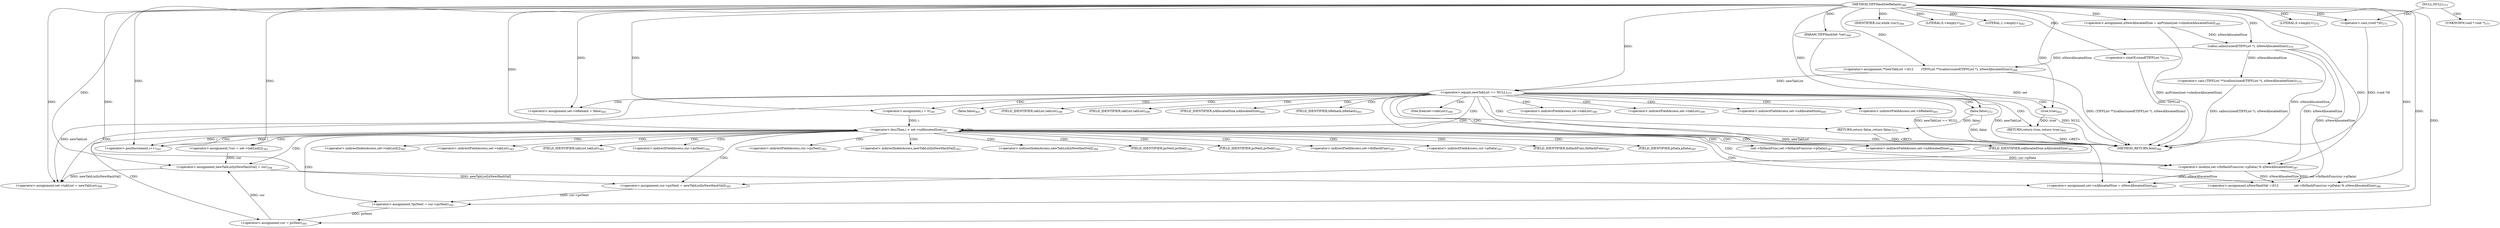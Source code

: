 digraph "TIFFHashSetRehash" {  
"5300" [label = <(METHOD,TIFFHashSetRehash)<SUB>366</SUB>> ]
"5416" [label = <(METHOD_RETURN,bool)<SUB>366</SUB>> ]
"5301" [label = <(PARAM,TIFFHashSet *set)<SUB>366</SUB>> ]
"5304" [label = <(&lt;operator&gt;.assignment,nNewAllocatedSize = anPrimes[set-&gt;nIndiceAllocatedSize])<SUB>368</SUB>> ]
"5312" [label = <(&lt;operator&gt;.assignment,**newTabList =\012        (TIFFList **)(calloc(sizeof(TIFFList *), nNewAllocatedSize)))<SUB>369</SUB>> ]
"5391" [label = <(free,free(set-&gt;tabList))<SUB>398</SUB>> ]
"5395" [label = <(&lt;operator&gt;.assignment,set-&gt;tabList = newTabList)<SUB>399</SUB>> ]
"5400" [label = <(&lt;operator&gt;.assignment,set-&gt;nAllocatedSize = nNewAllocatedSize)<SUB>400</SUB>> ]
"5405" [label = <(&lt;operator&gt;.assignment,set-&gt;bRehash = false)<SUB>401</SUB>> ]
"5412" [label = <(RETURN,return true;,return true;)<SUB>402</SUB>> ]
"5321" [label = <(&lt;operator&gt;.equals,newTabList == NULL)<SUB>371</SUB>> ]
"5339" [label = <(&lt;operator&gt;.lessThan,i &lt; set-&gt;nAllocatedSize)<SUB>381</SUB>> ]
"5344" [label = <(&lt;operator&gt;.postIncrement,i++)<SUB>381</SUB>> ]
"5413" [label = <(true,true)<SUB>402</SUB>> ]
"5314" [label = <(&lt;operator&gt;.cast,(TIFFList **)(calloc(sizeof(TIFFList *), nNewAllocatedSize)))<SUB>370</SUB>> ]
"5329" [label = <(RETURN,return false;,return false;)<SUB>372</SUB>> ]
"5336" [label = <(&lt;operator&gt;.assignment,i = 0)<SUB>381</SUB>> ]
"5348" [label = <(&lt;operator&gt;.assignment,*cur = set-&gt;tabList[i])<SUB>383</SUB>> ]
"5316" [label = <(calloc,calloc(sizeof(TIFFList *), nNewAllocatedSize))<SUB>370</SUB>> ]
"5330" [label = <(false,false)<SUB>372</SUB>> ]
"5356" [label = <(IDENTIFIER,cur,while (cur))<SUB>384</SUB>> ]
"5411" [label = <(LITERAL,0,&lt;empty&gt;)<SUB>401</SUB>> ]
"5415" [label = <(LITERAL,1,&lt;empty&gt;)<SUB>402</SUB>> ]
"5317" [label = <(&lt;operator&gt;.sizeOf,sizeof(TIFFList *))<SUB>370</SUB>> ]
"5325" [label = <(&lt;operator&gt;.cast,(void *)0)<SUB>371</SUB>> ]
"5359" [label = <(&lt;operator&gt;.assignment,nNewHashVal =\012                set-&gt;fnHashFunc(cur-&gt;pData) % nNewAllocatedSize)<SUB>386</SUB>> ]
"5371" [label = <(&lt;operator&gt;.assignment,*psNext = cur-&gt;psNext)<SUB>392</SUB>> ]
"5376" [label = <(&lt;operator&gt;.assignment,cur-&gt;psNext = newTabList[nNewHashVal])<SUB>393</SUB>> ]
"5383" [label = <(&lt;operator&gt;.assignment,newTabList[nNewHashVal] = cur)<SUB>394</SUB>> ]
"5388" [label = <(&lt;operator&gt;.assignment,cur = psNext)<SUB>395</SUB>> ]
"5332" [label = <(LITERAL,0,&lt;empty&gt;)<SUB>372</SUB>> ]
"5361" [label = <(&lt;operator&gt;.modulo,set-&gt;fnHashFunc(cur-&gt;pData) % nNewAllocatedSize)<SUB>387</SUB>> ]
"5362" [label = <(set-&gt;fnHashFunc,set-&gt;fnHashFunc(cur-&gt;pData))<SUB>387</SUB>> ]
"5392" [label = <(&lt;operator&gt;.indirectFieldAccess,set-&gt;tabList)<SUB>398</SUB>> ]
"5396" [label = <(&lt;operator&gt;.indirectFieldAccess,set-&gt;tabList)<SUB>399</SUB>> ]
"5401" [label = <(&lt;operator&gt;.indirectFieldAccess,set-&gt;nAllocatedSize)<SUB>400</SUB>> ]
"5406" [label = <(&lt;operator&gt;.indirectFieldAccess,set-&gt;bRehash)<SUB>401</SUB>> ]
"5409" [label = <(false,false)<SUB>401</SUB>> ]
"5323" [label = <(NULL,NULL)<SUB>371</SUB>> ]
"5341" [label = <(&lt;operator&gt;.indirectFieldAccess,set-&gt;nAllocatedSize)<SUB>381</SUB>> ]
"5394" [label = <(FIELD_IDENTIFIER,tabList,tabList)<SUB>398</SUB>> ]
"5398" [label = <(FIELD_IDENTIFIER,tabList,tabList)<SUB>399</SUB>> ]
"5403" [label = <(FIELD_IDENTIFIER,nAllocatedSize,nAllocatedSize)<SUB>400</SUB>> ]
"5408" [label = <(FIELD_IDENTIFIER,bRehash,bRehash)<SUB>401</SUB>> ]
"5343" [label = <(FIELD_IDENTIFIER,nAllocatedSize,nAllocatedSize)<SUB>381</SUB>> ]
"5350" [label = <(&lt;operator&gt;.indirectIndexAccess,set-&gt;tabList[i])<SUB>383</SUB>> ]
"5351" [label = <(&lt;operator&gt;.indirectFieldAccess,set-&gt;tabList)<SUB>383</SUB>> ]
"5326" [label = <(UNKNOWN,void *,void *)<SUB>371</SUB>> ]
"5353" [label = <(FIELD_IDENTIFIER,tabList,tabList)<SUB>383</SUB>> ]
"5373" [label = <(&lt;operator&gt;.indirectFieldAccess,cur-&gt;psNext)<SUB>392</SUB>> ]
"5377" [label = <(&lt;operator&gt;.indirectFieldAccess,cur-&gt;psNext)<SUB>393</SUB>> ]
"5380" [label = <(&lt;operator&gt;.indirectIndexAccess,newTabList[nNewHashVal])<SUB>393</SUB>> ]
"5384" [label = <(&lt;operator&gt;.indirectIndexAccess,newTabList[nNewHashVal])<SUB>394</SUB>> ]
"5375" [label = <(FIELD_IDENTIFIER,psNext,psNext)<SUB>392</SUB>> ]
"5379" [label = <(FIELD_IDENTIFIER,psNext,psNext)<SUB>393</SUB>> ]
"5363" [label = <(&lt;operator&gt;.indirectFieldAccess,set-&gt;fnHashFunc)<SUB>387</SUB>> ]
"5366" [label = <(&lt;operator&gt;.indirectFieldAccess,cur-&gt;pData)<SUB>387</SUB>> ]
"5365" [label = <(FIELD_IDENTIFIER,fnHashFunc,fnHashFunc)<SUB>387</SUB>> ]
"5368" [label = <(FIELD_IDENTIFIER,pData,pData)<SUB>387</SUB>> ]
  "5329" -> "5416"  [ label = "DDG: &lt;RET&gt;"] 
  "5412" -> "5416"  [ label = "DDG: &lt;RET&gt;"] 
  "5301" -> "5416"  [ label = "DDG: set"] 
  "5304" -> "5416"  [ label = "DDG: anPrimes[set-&gt;nIndiceAllocatedSize]"] 
  "5316" -> "5416"  [ label = "DDG: nNewAllocatedSize"] 
  "5314" -> "5416"  [ label = "DDG: calloc(sizeof(TIFFList *), nNewAllocatedSize)"] 
  "5312" -> "5416"  [ label = "DDG: (TIFFList **)(calloc(sizeof(TIFFList *), nNewAllocatedSize))"] 
  "5321" -> "5416"  [ label = "DDG: newTabList"] 
  "5321" -> "5416"  [ label = "DDG: NULL"] 
  "5325" -> "5416"  [ label = "DDG: (void *)0"] 
  "5321" -> "5416"  [ label = "DDG: newTabList == NULL"] 
  "5330" -> "5416"  [ label = "DDG: false"] 
  "5317" -> "5416"  [ label = "DDG: TIFFList"] 
  "5300" -> "5301"  [ label = "DDG: "] 
  "5316" -> "5312"  [ label = "DDG: nNewAllocatedSize"] 
  "5321" -> "5395"  [ label = "DDG: newTabList"] 
  "5383" -> "5395"  [ label = "DDG: newTabList[nNewHashVal]"] 
  "5300" -> "5395"  [ label = "DDG: "] 
  "5316" -> "5400"  [ label = "DDG: nNewAllocatedSize"] 
  "5361" -> "5400"  [ label = "DDG: nNewAllocatedSize"] 
  "5300" -> "5400"  [ label = "DDG: "] 
  "5300" -> "5405"  [ label = "DDG: "] 
  "5413" -> "5412"  [ label = "DDG: true"] 
  "5300" -> "5304"  [ label = "DDG: "] 
  "5300" -> "5312"  [ label = "DDG: "] 
  "5300" -> "5413"  [ label = "DDG: "] 
  "5316" -> "5314"  [ label = "DDG: nNewAllocatedSize"] 
  "5312" -> "5321"  [ label = "DDG: newTabList"] 
  "5300" -> "5321"  [ label = "DDG: "] 
  "5330" -> "5329"  [ label = "DDG: false"] 
  "5300" -> "5336"  [ label = "DDG: "] 
  "5336" -> "5339"  [ label = "DDG: i"] 
  "5344" -> "5339"  [ label = "DDG: i"] 
  "5300" -> "5339"  [ label = "DDG: "] 
  "5339" -> "5344"  [ label = "DDG: i"] 
  "5300" -> "5344"  [ label = "DDG: "] 
  "5300" -> "5316"  [ label = "DDG: "] 
  "5304" -> "5316"  [ label = "DDG: nNewAllocatedSize"] 
  "5300" -> "5330"  [ label = "DDG: "] 
  "5300" -> "5348"  [ label = "DDG: "] 
  "5300" -> "5356"  [ label = "DDG: "] 
  "5300" -> "5411"  [ label = "DDG: "] 
  "5300" -> "5415"  [ label = "DDG: "] 
  "5300" -> "5317"  [ label = "DDG: "] 
  "5300" -> "5325"  [ label = "DDG: "] 
  "5361" -> "5359"  [ label = "DDG: set-&gt;fnHashFunc(cur-&gt;pData)"] 
  "5361" -> "5359"  [ label = "DDG: nNewAllocatedSize"] 
  "5376" -> "5371"  [ label = "DDG: cur-&gt;psNext"] 
  "5321" -> "5376"  [ label = "DDG: newTabList"] 
  "5383" -> "5376"  [ label = "DDG: newTabList[nNewHashVal]"] 
  "5348" -> "5383"  [ label = "DDG: cur"] 
  "5388" -> "5383"  [ label = "DDG: cur"] 
  "5300" -> "5383"  [ label = "DDG: "] 
  "5371" -> "5388"  [ label = "DDG: psNext"] 
  "5300" -> "5388"  [ label = "DDG: "] 
  "5300" -> "5332"  [ label = "DDG: "] 
  "5300" -> "5359"  [ label = "DDG: "] 
  "5300" -> "5371"  [ label = "DDG: "] 
  "5362" -> "5361"  [ label = "DDG: cur-&gt;pData"] 
  "5316" -> "5361"  [ label = "DDG: nNewAllocatedSize"] 
  "5300" -> "5361"  [ label = "DDG: "] 
  "5321" -> "5405"  [ label = "CDG: "] 
  "5321" -> "5341"  [ label = "CDG: "] 
  "5321" -> "5403"  [ label = "CDG: "] 
  "5321" -> "5398"  [ label = "CDG: "] 
  "5321" -> "5394"  [ label = "CDG: "] 
  "5321" -> "5409"  [ label = "CDG: "] 
  "5321" -> "5406"  [ label = "CDG: "] 
  "5321" -> "5395"  [ label = "CDG: "] 
  "5321" -> "5412"  [ label = "CDG: "] 
  "5321" -> "5330"  [ label = "CDG: "] 
  "5321" -> "5400"  [ label = "CDG: "] 
  "5321" -> "5392"  [ label = "CDG: "] 
  "5321" -> "5396"  [ label = "CDG: "] 
  "5321" -> "5343"  [ label = "CDG: "] 
  "5321" -> "5339"  [ label = "CDG: "] 
  "5321" -> "5401"  [ label = "CDG: "] 
  "5321" -> "5336"  [ label = "CDG: "] 
  "5321" -> "5408"  [ label = "CDG: "] 
  "5321" -> "5413"  [ label = "CDG: "] 
  "5321" -> "5329"  [ label = "CDG: "] 
  "5321" -> "5391"  [ label = "CDG: "] 
  "5339" -> "5350"  [ label = "CDG: "] 
  "5339" -> "5341"  [ label = "CDG: "] 
  "5339" -> "5351"  [ label = "CDG: "] 
  "5339" -> "5348"  [ label = "CDG: "] 
  "5339" -> "5353"  [ label = "CDG: "] 
  "5339" -> "5344"  [ label = "CDG: "] 
  "5339" -> "5343"  [ label = "CDG: "] 
  "5339" -> "5339"  [ label = "CDG: "] 
  "5339" -> "5368"  [ label = "CDG: "] 
  "5339" -> "5380"  [ label = "CDG: "] 
  "5339" -> "5388"  [ label = "CDG: "] 
  "5339" -> "5375"  [ label = "CDG: "] 
  "5339" -> "5359"  [ label = "CDG: "] 
  "5339" -> "5379"  [ label = "CDG: "] 
  "5339" -> "5377"  [ label = "CDG: "] 
  "5339" -> "5365"  [ label = "CDG: "] 
  "5339" -> "5384"  [ label = "CDG: "] 
  "5339" -> "5362"  [ label = "CDG: "] 
  "5339" -> "5371"  [ label = "CDG: "] 
  "5339" -> "5373"  [ label = "CDG: "] 
  "5339" -> "5361"  [ label = "CDG: "] 
  "5339" -> "5366"  [ label = "CDG: "] 
  "5339" -> "5383"  [ label = "CDG: "] 
  "5339" -> "5376"  [ label = "CDG: "] 
  "5339" -> "5363"  [ label = "CDG: "] 
  "5323" -> "5325"  [ label = "CDG: "] 
  "5323" -> "5326"  [ label = "CDG: "] 
}
